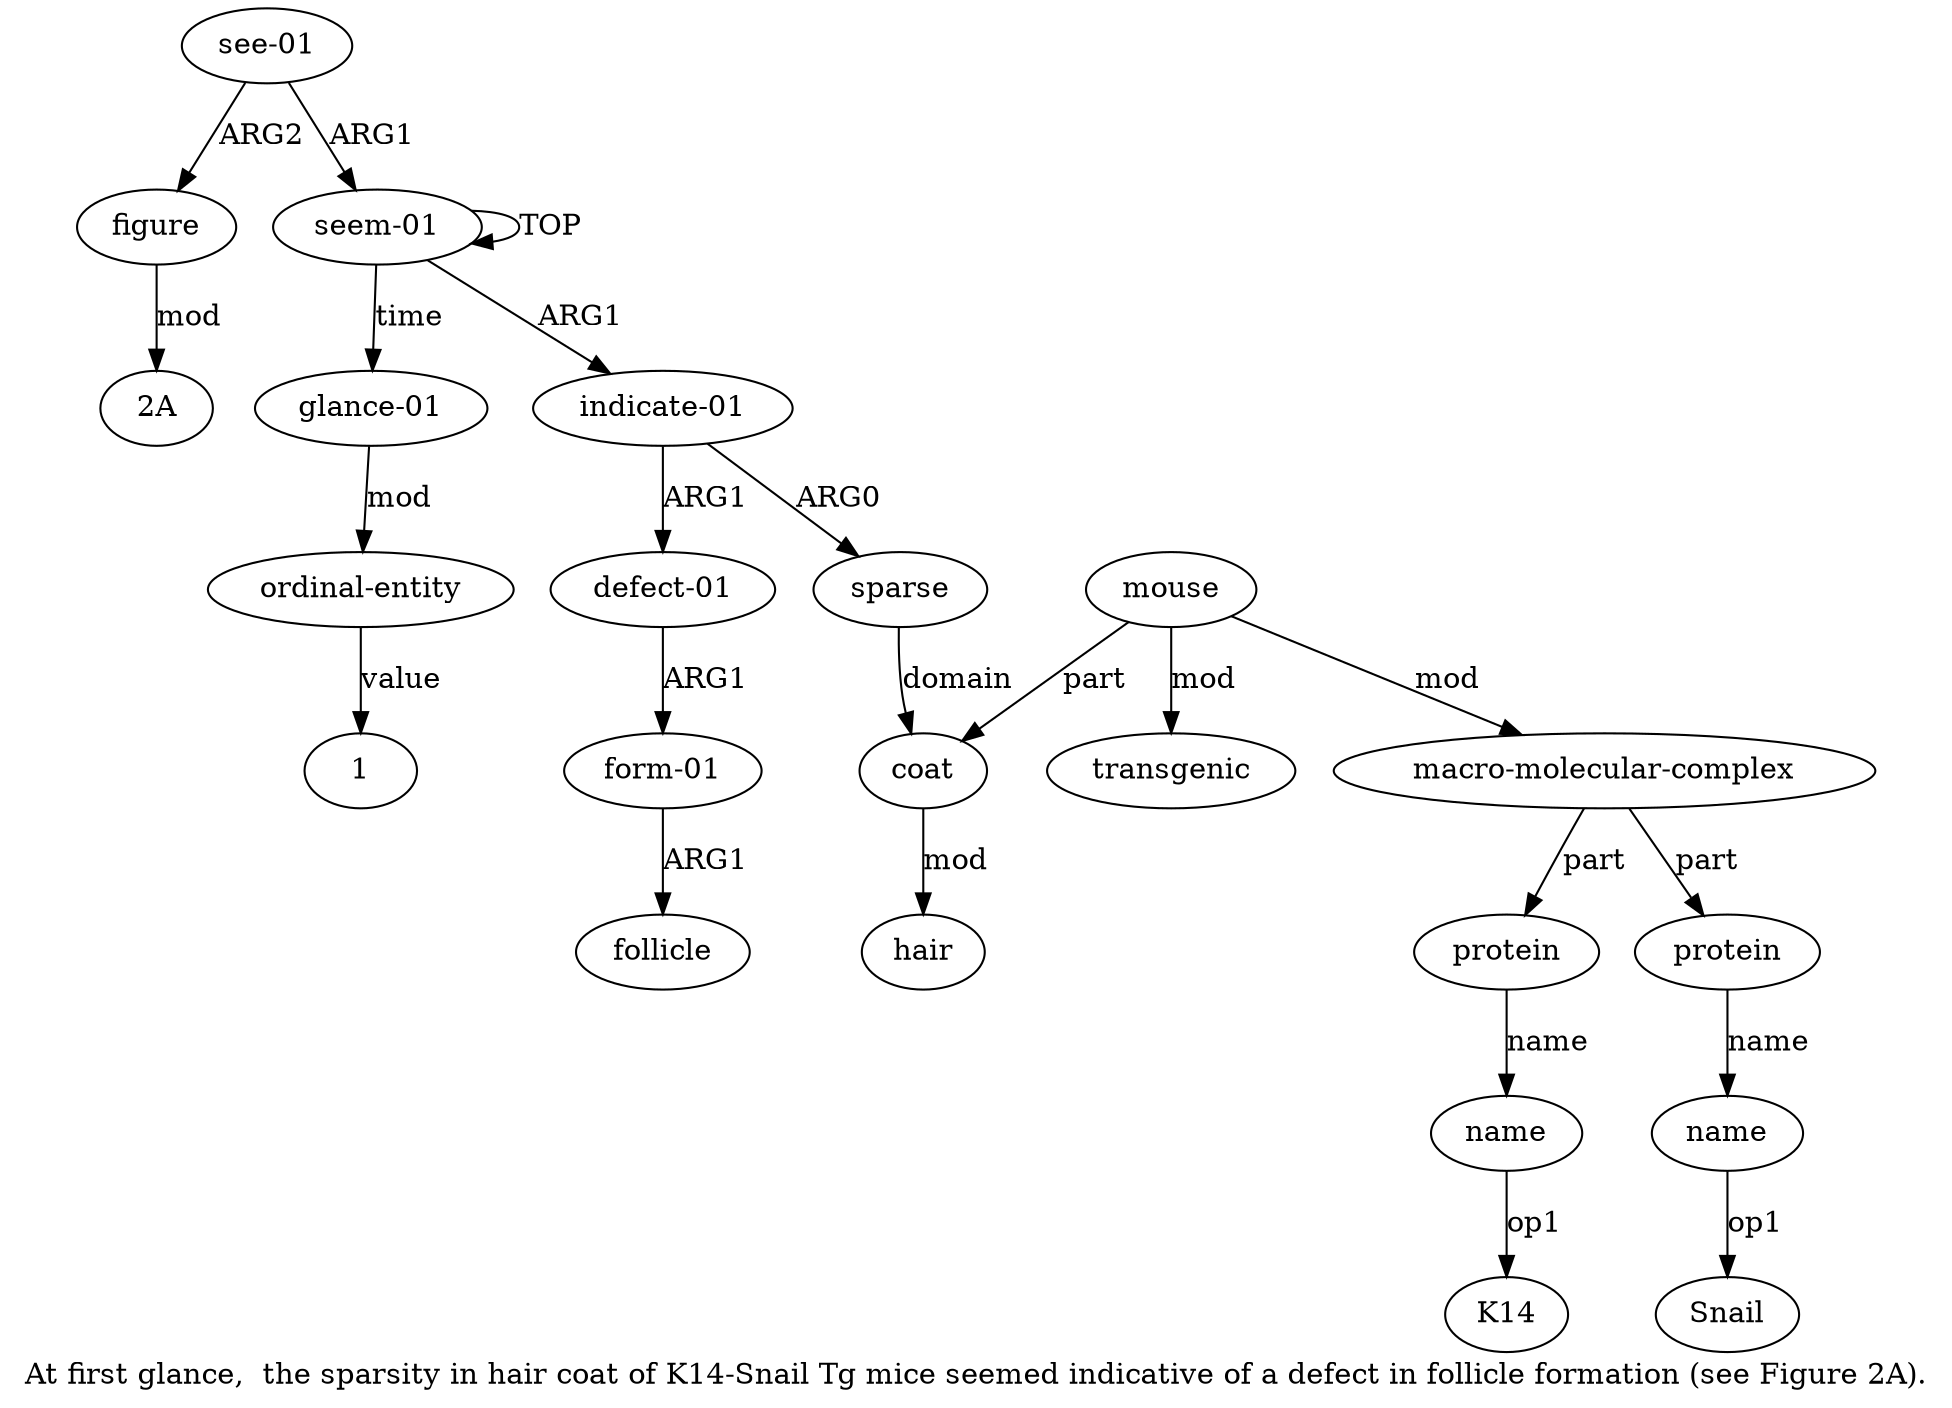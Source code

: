 digraph  {
	graph [label="At first glance,  the sparsity in hair coat of K14-Snail Tg mice seemed indicative of a defect in follicle formation (see Figure \
2A)."];
	node [label="\N"];
	"a18 2A"	 [color=black,
		gold_ind=-1,
		gold_label="2A",
		label="2A",
		test_ind=-1,
		test_label="2A"];
	"a16 1"	 [color=black,
		gold_ind=-1,
		gold_label=1,
		label=1,
		test_ind=-1,
		test_label=1];
	"a8 K14"	 [color=black,
		gold_ind=-1,
		gold_label=K14,
		label=K14,
		test_ind=-1,
		test_label=K14];
	"a10 Snail"	 [color=black,
		gold_ind=-1,
		gold_label=Snail,
		label=Snail,
		test_ind=-1,
		test_label=Snail];
	a15	 [color=black,
		gold_ind=15,
		gold_label="glance-01",
		label="glance-01",
		test_ind=15,
		test_label="glance-01"];
	a16	 [color=black,
		gold_ind=16,
		gold_label="ordinal-entity",
		label="ordinal-entity",
		test_ind=16,
		test_label="ordinal-entity"];
	a15 -> a16 [key=0,
	color=black,
	gold_label=mod,
	label=mod,
	test_label=mod];
a14 [color=black,
	gold_ind=14,
	gold_label=follicle,
	label=follicle,
	test_ind=14,
	test_label=follicle];
a17 [color=black,
	gold_ind=17,
	gold_label="see-01",
	label="see-01",
	test_ind=17,
	test_label="see-01"];
a18 [color=black,
	gold_ind=18,
	gold_label=figure,
	label=figure,
	test_ind=18,
	test_label=figure];
a17 -> a18 [key=0,
color=black,
gold_label=ARG2,
label=ARG2,
test_label=ARG2];
a0 [color=black,
gold_ind=0,
gold_label="seem-01",
label="seem-01",
test_ind=0,
test_label="seem-01"];
a17 -> a0 [key=0,
color=black,
gold_label=ARG1,
label=ARG1,
test_label=ARG1];
a16 -> "a16 1" [key=0,
color=black,
gold_label=value,
label=value,
test_label=value];
a11 [color=black,
gold_ind=11,
gold_label=transgenic,
label=transgenic,
test_ind=11,
test_label=transgenic];
a10 [color=black,
gold_ind=10,
gold_label=name,
label=name,
test_ind=10,
test_label=name];
a10 -> "a10 Snail" [key=0,
color=black,
gold_label=op1,
label=op1,
test_label=op1];
a13 [color=black,
gold_ind=13,
gold_label="form-01",
label="form-01",
test_ind=13,
test_label="form-01"];
a13 -> a14 [key=0,
color=black,
gold_label=ARG1,
label=ARG1,
test_label=ARG1];
a12 [color=black,
gold_ind=12,
gold_label="defect-01",
label="defect-01",
test_ind=12,
test_label="defect-01"];
a12 -> a13 [key=0,
color=black,
gold_label=ARG1,
label=ARG1,
test_label=ARG1];
a18 -> "a18 2A" [key=0,
color=black,
gold_label=mod,
label=mod,
test_label=mod];
a1 [color=black,
gold_ind=1,
gold_label="indicate-01",
label="indicate-01",
test_ind=1,
test_label="indicate-01"];
a1 -> a12 [key=0,
color=black,
gold_label=ARG1,
label=ARG1,
test_label=ARG1];
a2 [color=black,
gold_ind=2,
gold_label=sparse,
label=sparse,
test_ind=2,
test_label=sparse];
a1 -> a2 [key=0,
color=black,
gold_label=ARG0,
label=ARG0,
test_label=ARG0];
a0 -> a15 [key=0,
color=black,
gold_label=time,
label=time,
test_label=time];
a0 -> a1 [key=0,
color=black,
gold_label=ARG1,
label=ARG1,
test_label=ARG1];
a0 -> a0 [key=0,
color=black,
gold_label=TOP,
label=TOP,
test_label=TOP];
a3 [color=black,
gold_ind=3,
gold_label=coat,
label=coat,
test_ind=3,
test_label=coat];
a4 [color=black,
gold_ind=4,
gold_label=hair,
label=hair,
test_ind=4,
test_label=hair];
a3 -> a4 [key=0,
color=black,
gold_label=mod,
label=mod,
test_label=mod];
a2 -> a3 [key=0,
color=black,
gold_label=domain,
label=domain,
test_label=domain];
a5 [color=black,
gold_ind=5,
gold_label=mouse,
label=mouse,
test_ind=5,
test_label=mouse];
a5 -> a11 [key=0,
color=black,
gold_label=mod,
label=mod,
test_label=mod];
a5 -> a3 [key=0,
color=black,
gold_label=part,
label=part,
test_label=part];
a6 [color=black,
gold_ind=6,
gold_label="macro-molecular-complex",
label="macro-molecular-complex",
test_ind=6,
test_label="macro-molecular-complex"];
a5 -> a6 [key=0,
color=black,
gold_label=mod,
label=mod,
test_label=mod];
a7 [color=black,
gold_ind=7,
gold_label=protein,
label=protein,
test_ind=7,
test_label=protein];
a8 [color=black,
gold_ind=8,
gold_label=name,
label=name,
test_ind=8,
test_label=name];
a7 -> a8 [key=0,
color=black,
gold_label=name,
label=name,
test_label=name];
a6 -> a7 [key=0,
color=black,
gold_label=part,
label=part,
test_label=part];
a9 [color=black,
gold_ind=9,
gold_label=protein,
label=protein,
test_ind=9,
test_label=protein];
a6 -> a9 [key=0,
color=black,
gold_label=part,
label=part,
test_label=part];
a9 -> a10 [key=0,
color=black,
gold_label=name,
label=name,
test_label=name];
a8 -> "a8 K14" [key=0,
color=black,
gold_label=op1,
label=op1,
test_label=op1];
}
